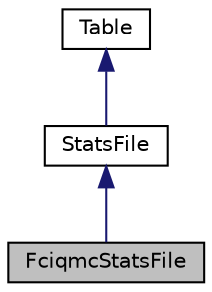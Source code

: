 digraph "FciqmcStatsFile"
{
  edge [fontname="Helvetica",fontsize="10",labelfontname="Helvetica",labelfontsize="10"];
  node [fontname="Helvetica",fontsize="10",shape=record];
  Node1 [label="FciqmcStatsFile",height=0.2,width=0.4,color="black", fillcolor="grey75", style="filled", fontcolor="black"];
  Node2 -> Node1 [dir="back",color="midnightblue",fontsize="10",style="solid",fontname="Helvetica"];
  Node2 [label="StatsFile",height=0.2,width=0.4,color="black", fillcolor="white", style="filled",URL="$classStatsFile.html"];
  Node3 -> Node2 [dir="back",color="midnightblue",fontsize="10",style="solid",fontname="Helvetica"];
  Node3 [label="Table",height=0.2,width=0.4,color="black", fillcolor="white", style="filled",URL="$classTable.html"];
}

